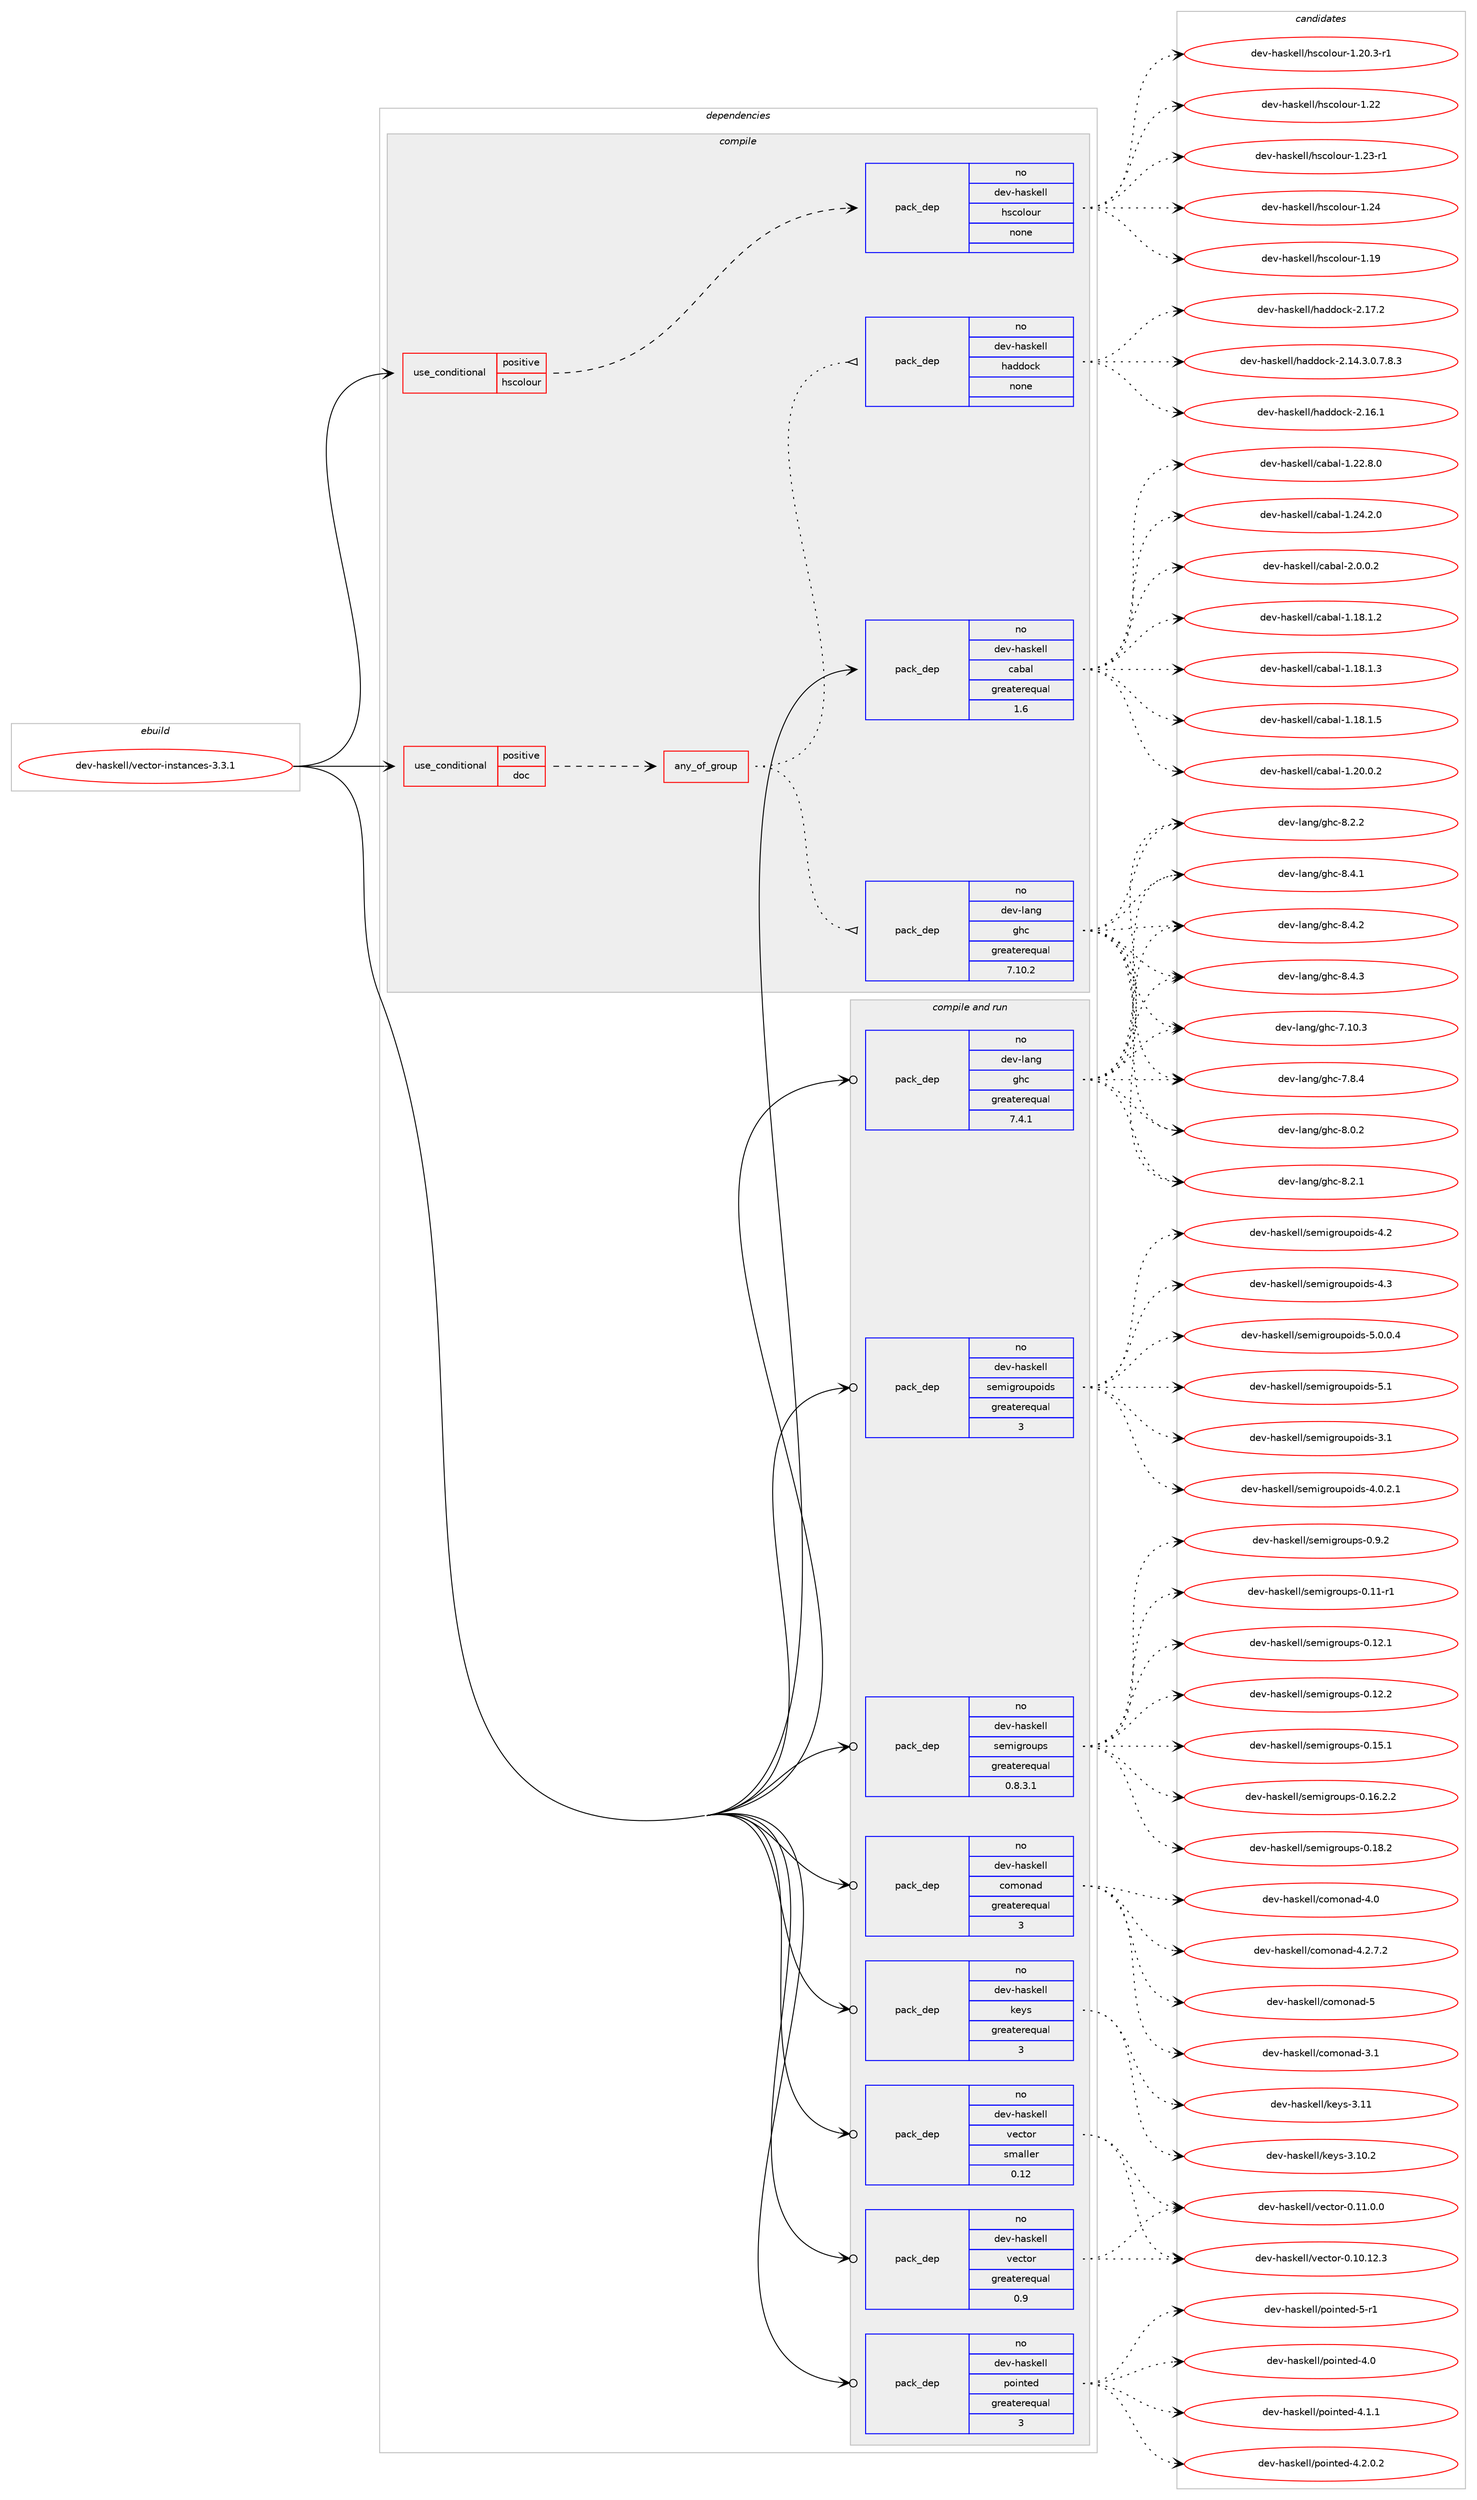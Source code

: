 digraph prolog {

# *************
# Graph options
# *************

newrank=true;
concentrate=true;
compound=true;
graph [rankdir=LR,fontname=Helvetica,fontsize=10,ranksep=1.5];#, ranksep=2.5, nodesep=0.2];
edge  [arrowhead=vee];
node  [fontname=Helvetica,fontsize=10];

# **********
# The ebuild
# **********

subgraph cluster_leftcol {
color=gray;
rank=same;
label=<<i>ebuild</i>>;
id [label="dev-haskell/vector-instances-3.3.1", color=red, width=4, href="../dev-haskell/vector-instances-3.3.1.svg"];
}

# ****************
# The dependencies
# ****************

subgraph cluster_midcol {
color=gray;
label=<<i>dependencies</i>>;
subgraph cluster_compile {
fillcolor="#eeeeee";
style=filled;
label=<<i>compile</i>>;
subgraph cond361970 {
dependency1347074 [label=<<TABLE BORDER="0" CELLBORDER="1" CELLSPACING="0" CELLPADDING="4"><TR><TD ROWSPAN="3" CELLPADDING="10">use_conditional</TD></TR><TR><TD>positive</TD></TR><TR><TD>doc</TD></TR></TABLE>>, shape=none, color=red];
subgraph any21745 {
dependency1347075 [label=<<TABLE BORDER="0" CELLBORDER="1" CELLSPACING="0" CELLPADDING="4"><TR><TD CELLPADDING="10">any_of_group</TD></TR></TABLE>>, shape=none, color=red];subgraph pack962807 {
dependency1347076 [label=<<TABLE BORDER="0" CELLBORDER="1" CELLSPACING="0" CELLPADDING="4" WIDTH="220"><TR><TD ROWSPAN="6" CELLPADDING="30">pack_dep</TD></TR><TR><TD WIDTH="110">no</TD></TR><TR><TD>dev-haskell</TD></TR><TR><TD>haddock</TD></TR><TR><TD>none</TD></TR><TR><TD></TD></TR></TABLE>>, shape=none, color=blue];
}
dependency1347075:e -> dependency1347076:w [weight=20,style="dotted",arrowhead="oinv"];
subgraph pack962808 {
dependency1347077 [label=<<TABLE BORDER="0" CELLBORDER="1" CELLSPACING="0" CELLPADDING="4" WIDTH="220"><TR><TD ROWSPAN="6" CELLPADDING="30">pack_dep</TD></TR><TR><TD WIDTH="110">no</TD></TR><TR><TD>dev-lang</TD></TR><TR><TD>ghc</TD></TR><TR><TD>greaterequal</TD></TR><TR><TD>7.10.2</TD></TR></TABLE>>, shape=none, color=blue];
}
dependency1347075:e -> dependency1347077:w [weight=20,style="dotted",arrowhead="oinv"];
}
dependency1347074:e -> dependency1347075:w [weight=20,style="dashed",arrowhead="vee"];
}
id:e -> dependency1347074:w [weight=20,style="solid",arrowhead="vee"];
subgraph cond361971 {
dependency1347078 [label=<<TABLE BORDER="0" CELLBORDER="1" CELLSPACING="0" CELLPADDING="4"><TR><TD ROWSPAN="3" CELLPADDING="10">use_conditional</TD></TR><TR><TD>positive</TD></TR><TR><TD>hscolour</TD></TR></TABLE>>, shape=none, color=red];
subgraph pack962809 {
dependency1347079 [label=<<TABLE BORDER="0" CELLBORDER="1" CELLSPACING="0" CELLPADDING="4" WIDTH="220"><TR><TD ROWSPAN="6" CELLPADDING="30">pack_dep</TD></TR><TR><TD WIDTH="110">no</TD></TR><TR><TD>dev-haskell</TD></TR><TR><TD>hscolour</TD></TR><TR><TD>none</TD></TR><TR><TD></TD></TR></TABLE>>, shape=none, color=blue];
}
dependency1347078:e -> dependency1347079:w [weight=20,style="dashed",arrowhead="vee"];
}
id:e -> dependency1347078:w [weight=20,style="solid",arrowhead="vee"];
subgraph pack962810 {
dependency1347080 [label=<<TABLE BORDER="0" CELLBORDER="1" CELLSPACING="0" CELLPADDING="4" WIDTH="220"><TR><TD ROWSPAN="6" CELLPADDING="30">pack_dep</TD></TR><TR><TD WIDTH="110">no</TD></TR><TR><TD>dev-haskell</TD></TR><TR><TD>cabal</TD></TR><TR><TD>greaterequal</TD></TR><TR><TD>1.6</TD></TR></TABLE>>, shape=none, color=blue];
}
id:e -> dependency1347080:w [weight=20,style="solid",arrowhead="vee"];
}
subgraph cluster_compileandrun {
fillcolor="#eeeeee";
style=filled;
label=<<i>compile and run</i>>;
subgraph pack962811 {
dependency1347081 [label=<<TABLE BORDER="0" CELLBORDER="1" CELLSPACING="0" CELLPADDING="4" WIDTH="220"><TR><TD ROWSPAN="6" CELLPADDING="30">pack_dep</TD></TR><TR><TD WIDTH="110">no</TD></TR><TR><TD>dev-haskell</TD></TR><TR><TD>comonad</TD></TR><TR><TD>greaterequal</TD></TR><TR><TD>3</TD></TR></TABLE>>, shape=none, color=blue];
}
id:e -> dependency1347081:w [weight=20,style="solid",arrowhead="odotvee"];
subgraph pack962812 {
dependency1347082 [label=<<TABLE BORDER="0" CELLBORDER="1" CELLSPACING="0" CELLPADDING="4" WIDTH="220"><TR><TD ROWSPAN="6" CELLPADDING="30">pack_dep</TD></TR><TR><TD WIDTH="110">no</TD></TR><TR><TD>dev-haskell</TD></TR><TR><TD>keys</TD></TR><TR><TD>greaterequal</TD></TR><TR><TD>3</TD></TR></TABLE>>, shape=none, color=blue];
}
id:e -> dependency1347082:w [weight=20,style="solid",arrowhead="odotvee"];
subgraph pack962813 {
dependency1347083 [label=<<TABLE BORDER="0" CELLBORDER="1" CELLSPACING="0" CELLPADDING="4" WIDTH="220"><TR><TD ROWSPAN="6" CELLPADDING="30">pack_dep</TD></TR><TR><TD WIDTH="110">no</TD></TR><TR><TD>dev-haskell</TD></TR><TR><TD>pointed</TD></TR><TR><TD>greaterequal</TD></TR><TR><TD>3</TD></TR></TABLE>>, shape=none, color=blue];
}
id:e -> dependency1347083:w [weight=20,style="solid",arrowhead="odotvee"];
subgraph pack962814 {
dependency1347084 [label=<<TABLE BORDER="0" CELLBORDER="1" CELLSPACING="0" CELLPADDING="4" WIDTH="220"><TR><TD ROWSPAN="6" CELLPADDING="30">pack_dep</TD></TR><TR><TD WIDTH="110">no</TD></TR><TR><TD>dev-haskell</TD></TR><TR><TD>semigroupoids</TD></TR><TR><TD>greaterequal</TD></TR><TR><TD>3</TD></TR></TABLE>>, shape=none, color=blue];
}
id:e -> dependency1347084:w [weight=20,style="solid",arrowhead="odotvee"];
subgraph pack962815 {
dependency1347085 [label=<<TABLE BORDER="0" CELLBORDER="1" CELLSPACING="0" CELLPADDING="4" WIDTH="220"><TR><TD ROWSPAN="6" CELLPADDING="30">pack_dep</TD></TR><TR><TD WIDTH="110">no</TD></TR><TR><TD>dev-haskell</TD></TR><TR><TD>semigroups</TD></TR><TR><TD>greaterequal</TD></TR><TR><TD>0.8.3.1</TD></TR></TABLE>>, shape=none, color=blue];
}
id:e -> dependency1347085:w [weight=20,style="solid",arrowhead="odotvee"];
subgraph pack962816 {
dependency1347086 [label=<<TABLE BORDER="0" CELLBORDER="1" CELLSPACING="0" CELLPADDING="4" WIDTH="220"><TR><TD ROWSPAN="6" CELLPADDING="30">pack_dep</TD></TR><TR><TD WIDTH="110">no</TD></TR><TR><TD>dev-haskell</TD></TR><TR><TD>vector</TD></TR><TR><TD>greaterequal</TD></TR><TR><TD>0.9</TD></TR></TABLE>>, shape=none, color=blue];
}
id:e -> dependency1347086:w [weight=20,style="solid",arrowhead="odotvee"];
subgraph pack962817 {
dependency1347087 [label=<<TABLE BORDER="0" CELLBORDER="1" CELLSPACING="0" CELLPADDING="4" WIDTH="220"><TR><TD ROWSPAN="6" CELLPADDING="30">pack_dep</TD></TR><TR><TD WIDTH="110">no</TD></TR><TR><TD>dev-haskell</TD></TR><TR><TD>vector</TD></TR><TR><TD>smaller</TD></TR><TR><TD>0.12</TD></TR></TABLE>>, shape=none, color=blue];
}
id:e -> dependency1347087:w [weight=20,style="solid",arrowhead="odotvee"];
subgraph pack962818 {
dependency1347088 [label=<<TABLE BORDER="0" CELLBORDER="1" CELLSPACING="0" CELLPADDING="4" WIDTH="220"><TR><TD ROWSPAN="6" CELLPADDING="30">pack_dep</TD></TR><TR><TD WIDTH="110">no</TD></TR><TR><TD>dev-lang</TD></TR><TR><TD>ghc</TD></TR><TR><TD>greaterequal</TD></TR><TR><TD>7.4.1</TD></TR></TABLE>>, shape=none, color=blue];
}
id:e -> dependency1347088:w [weight=20,style="solid",arrowhead="odotvee"];
}
subgraph cluster_run {
fillcolor="#eeeeee";
style=filled;
label=<<i>run</i>>;
}
}

# **************
# The candidates
# **************

subgraph cluster_choices {
rank=same;
color=gray;
label=<<i>candidates</i>>;

subgraph choice962807 {
color=black;
nodesep=1;
choice1001011184510497115107101108108471049710010011199107455046495246514648465546564651 [label="dev-haskell/haddock-2.14.3.0.7.8.3", color=red, width=4,href="../dev-haskell/haddock-2.14.3.0.7.8.3.svg"];
choice100101118451049711510710110810847104971001001119910745504649544649 [label="dev-haskell/haddock-2.16.1", color=red, width=4,href="../dev-haskell/haddock-2.16.1.svg"];
choice100101118451049711510710110810847104971001001119910745504649554650 [label="dev-haskell/haddock-2.17.2", color=red, width=4,href="../dev-haskell/haddock-2.17.2.svg"];
dependency1347076:e -> choice1001011184510497115107101108108471049710010011199107455046495246514648465546564651:w [style=dotted,weight="100"];
dependency1347076:e -> choice100101118451049711510710110810847104971001001119910745504649544649:w [style=dotted,weight="100"];
dependency1347076:e -> choice100101118451049711510710110810847104971001001119910745504649554650:w [style=dotted,weight="100"];
}
subgraph choice962808 {
color=black;
nodesep=1;
choice1001011184510897110103471031049945554649484651 [label="dev-lang/ghc-7.10.3", color=red, width=4,href="../dev-lang/ghc-7.10.3.svg"];
choice10010111845108971101034710310499455546564652 [label="dev-lang/ghc-7.8.4", color=red, width=4,href="../dev-lang/ghc-7.8.4.svg"];
choice10010111845108971101034710310499455646484650 [label="dev-lang/ghc-8.0.2", color=red, width=4,href="../dev-lang/ghc-8.0.2.svg"];
choice10010111845108971101034710310499455646504649 [label="dev-lang/ghc-8.2.1", color=red, width=4,href="../dev-lang/ghc-8.2.1.svg"];
choice10010111845108971101034710310499455646504650 [label="dev-lang/ghc-8.2.2", color=red, width=4,href="../dev-lang/ghc-8.2.2.svg"];
choice10010111845108971101034710310499455646524649 [label="dev-lang/ghc-8.4.1", color=red, width=4,href="../dev-lang/ghc-8.4.1.svg"];
choice10010111845108971101034710310499455646524650 [label="dev-lang/ghc-8.4.2", color=red, width=4,href="../dev-lang/ghc-8.4.2.svg"];
choice10010111845108971101034710310499455646524651 [label="dev-lang/ghc-8.4.3", color=red, width=4,href="../dev-lang/ghc-8.4.3.svg"];
dependency1347077:e -> choice1001011184510897110103471031049945554649484651:w [style=dotted,weight="100"];
dependency1347077:e -> choice10010111845108971101034710310499455546564652:w [style=dotted,weight="100"];
dependency1347077:e -> choice10010111845108971101034710310499455646484650:w [style=dotted,weight="100"];
dependency1347077:e -> choice10010111845108971101034710310499455646504649:w [style=dotted,weight="100"];
dependency1347077:e -> choice10010111845108971101034710310499455646504650:w [style=dotted,weight="100"];
dependency1347077:e -> choice10010111845108971101034710310499455646524649:w [style=dotted,weight="100"];
dependency1347077:e -> choice10010111845108971101034710310499455646524650:w [style=dotted,weight="100"];
dependency1347077:e -> choice10010111845108971101034710310499455646524651:w [style=dotted,weight="100"];
}
subgraph choice962809 {
color=black;
nodesep=1;
choice100101118451049711510710110810847104115991111081111171144549464957 [label="dev-haskell/hscolour-1.19", color=red, width=4,href="../dev-haskell/hscolour-1.19.svg"];
choice10010111845104971151071011081084710411599111108111117114454946504846514511449 [label="dev-haskell/hscolour-1.20.3-r1", color=red, width=4,href="../dev-haskell/hscolour-1.20.3-r1.svg"];
choice100101118451049711510710110810847104115991111081111171144549465050 [label="dev-haskell/hscolour-1.22", color=red, width=4,href="../dev-haskell/hscolour-1.22.svg"];
choice1001011184510497115107101108108471041159911110811111711445494650514511449 [label="dev-haskell/hscolour-1.23-r1", color=red, width=4,href="../dev-haskell/hscolour-1.23-r1.svg"];
choice100101118451049711510710110810847104115991111081111171144549465052 [label="dev-haskell/hscolour-1.24", color=red, width=4,href="../dev-haskell/hscolour-1.24.svg"];
dependency1347079:e -> choice100101118451049711510710110810847104115991111081111171144549464957:w [style=dotted,weight="100"];
dependency1347079:e -> choice10010111845104971151071011081084710411599111108111117114454946504846514511449:w [style=dotted,weight="100"];
dependency1347079:e -> choice100101118451049711510710110810847104115991111081111171144549465050:w [style=dotted,weight="100"];
dependency1347079:e -> choice1001011184510497115107101108108471041159911110811111711445494650514511449:w [style=dotted,weight="100"];
dependency1347079:e -> choice100101118451049711510710110810847104115991111081111171144549465052:w [style=dotted,weight="100"];
}
subgraph choice962810 {
color=black;
nodesep=1;
choice10010111845104971151071011081084799979897108454946495646494650 [label="dev-haskell/cabal-1.18.1.2", color=red, width=4,href="../dev-haskell/cabal-1.18.1.2.svg"];
choice10010111845104971151071011081084799979897108454946495646494651 [label="dev-haskell/cabal-1.18.1.3", color=red, width=4,href="../dev-haskell/cabal-1.18.1.3.svg"];
choice10010111845104971151071011081084799979897108454946495646494653 [label="dev-haskell/cabal-1.18.1.5", color=red, width=4,href="../dev-haskell/cabal-1.18.1.5.svg"];
choice10010111845104971151071011081084799979897108454946504846484650 [label="dev-haskell/cabal-1.20.0.2", color=red, width=4,href="../dev-haskell/cabal-1.20.0.2.svg"];
choice10010111845104971151071011081084799979897108454946505046564648 [label="dev-haskell/cabal-1.22.8.0", color=red, width=4,href="../dev-haskell/cabal-1.22.8.0.svg"];
choice10010111845104971151071011081084799979897108454946505246504648 [label="dev-haskell/cabal-1.24.2.0", color=red, width=4,href="../dev-haskell/cabal-1.24.2.0.svg"];
choice100101118451049711510710110810847999798971084550464846484650 [label="dev-haskell/cabal-2.0.0.2", color=red, width=4,href="../dev-haskell/cabal-2.0.0.2.svg"];
dependency1347080:e -> choice10010111845104971151071011081084799979897108454946495646494650:w [style=dotted,weight="100"];
dependency1347080:e -> choice10010111845104971151071011081084799979897108454946495646494651:w [style=dotted,weight="100"];
dependency1347080:e -> choice10010111845104971151071011081084799979897108454946495646494653:w [style=dotted,weight="100"];
dependency1347080:e -> choice10010111845104971151071011081084799979897108454946504846484650:w [style=dotted,weight="100"];
dependency1347080:e -> choice10010111845104971151071011081084799979897108454946505046564648:w [style=dotted,weight="100"];
dependency1347080:e -> choice10010111845104971151071011081084799979897108454946505246504648:w [style=dotted,weight="100"];
dependency1347080:e -> choice100101118451049711510710110810847999798971084550464846484650:w [style=dotted,weight="100"];
}
subgraph choice962811 {
color=black;
nodesep=1;
choice100101118451049711510710110810847991111091111109710045514649 [label="dev-haskell/comonad-3.1", color=red, width=4,href="../dev-haskell/comonad-3.1.svg"];
choice100101118451049711510710110810847991111091111109710045524648 [label="dev-haskell/comonad-4.0", color=red, width=4,href="../dev-haskell/comonad-4.0.svg"];
choice10010111845104971151071011081084799111109111110971004552465046554650 [label="dev-haskell/comonad-4.2.7.2", color=red, width=4,href="../dev-haskell/comonad-4.2.7.2.svg"];
choice10010111845104971151071011081084799111109111110971004553 [label="dev-haskell/comonad-5", color=red, width=4,href="../dev-haskell/comonad-5.svg"];
dependency1347081:e -> choice100101118451049711510710110810847991111091111109710045514649:w [style=dotted,weight="100"];
dependency1347081:e -> choice100101118451049711510710110810847991111091111109710045524648:w [style=dotted,weight="100"];
dependency1347081:e -> choice10010111845104971151071011081084799111109111110971004552465046554650:w [style=dotted,weight="100"];
dependency1347081:e -> choice10010111845104971151071011081084799111109111110971004553:w [style=dotted,weight="100"];
}
subgraph choice962812 {
color=black;
nodesep=1;
choice10010111845104971151071011081084710710112111545514649484650 [label="dev-haskell/keys-3.10.2", color=red, width=4,href="../dev-haskell/keys-3.10.2.svg"];
choice1001011184510497115107101108108471071011211154551464949 [label="dev-haskell/keys-3.11", color=red, width=4,href="../dev-haskell/keys-3.11.svg"];
dependency1347082:e -> choice10010111845104971151071011081084710710112111545514649484650:w [style=dotted,weight="100"];
dependency1347082:e -> choice1001011184510497115107101108108471071011211154551464949:w [style=dotted,weight="100"];
}
subgraph choice962813 {
color=black;
nodesep=1;
choice10010111845104971151071011081084711211110511011610110045524648 [label="dev-haskell/pointed-4.0", color=red, width=4,href="../dev-haskell/pointed-4.0.svg"];
choice100101118451049711510710110810847112111105110116101100455246494649 [label="dev-haskell/pointed-4.1.1", color=red, width=4,href="../dev-haskell/pointed-4.1.1.svg"];
choice1001011184510497115107101108108471121111051101161011004552465046484650 [label="dev-haskell/pointed-4.2.0.2", color=red, width=4,href="../dev-haskell/pointed-4.2.0.2.svg"];
choice10010111845104971151071011081084711211110511011610110045534511449 [label="dev-haskell/pointed-5-r1", color=red, width=4,href="../dev-haskell/pointed-5-r1.svg"];
dependency1347083:e -> choice10010111845104971151071011081084711211110511011610110045524648:w [style=dotted,weight="100"];
dependency1347083:e -> choice100101118451049711510710110810847112111105110116101100455246494649:w [style=dotted,weight="100"];
dependency1347083:e -> choice1001011184510497115107101108108471121111051101161011004552465046484650:w [style=dotted,weight="100"];
dependency1347083:e -> choice10010111845104971151071011081084711211110511011610110045534511449:w [style=dotted,weight="100"];
}
subgraph choice962814 {
color=black;
nodesep=1;
choice10010111845104971151071011081084711510110910510311411111711211110510011545514649 [label="dev-haskell/semigroupoids-3.1", color=red, width=4,href="../dev-haskell/semigroupoids-3.1.svg"];
choice1001011184510497115107101108108471151011091051031141111171121111051001154552464846504649 [label="dev-haskell/semigroupoids-4.0.2.1", color=red, width=4,href="../dev-haskell/semigroupoids-4.0.2.1.svg"];
choice10010111845104971151071011081084711510110910510311411111711211110510011545524650 [label="dev-haskell/semigroupoids-4.2", color=red, width=4,href="../dev-haskell/semigroupoids-4.2.svg"];
choice10010111845104971151071011081084711510110910510311411111711211110510011545524651 [label="dev-haskell/semigroupoids-4.3", color=red, width=4,href="../dev-haskell/semigroupoids-4.3.svg"];
choice1001011184510497115107101108108471151011091051031141111171121111051001154553464846484652 [label="dev-haskell/semigroupoids-5.0.0.4", color=red, width=4,href="../dev-haskell/semigroupoids-5.0.0.4.svg"];
choice10010111845104971151071011081084711510110910510311411111711211110510011545534649 [label="dev-haskell/semigroupoids-5.1", color=red, width=4,href="../dev-haskell/semigroupoids-5.1.svg"];
dependency1347084:e -> choice10010111845104971151071011081084711510110910510311411111711211110510011545514649:w [style=dotted,weight="100"];
dependency1347084:e -> choice1001011184510497115107101108108471151011091051031141111171121111051001154552464846504649:w [style=dotted,weight="100"];
dependency1347084:e -> choice10010111845104971151071011081084711510110910510311411111711211110510011545524650:w [style=dotted,weight="100"];
dependency1347084:e -> choice10010111845104971151071011081084711510110910510311411111711211110510011545524651:w [style=dotted,weight="100"];
dependency1347084:e -> choice1001011184510497115107101108108471151011091051031141111171121111051001154553464846484652:w [style=dotted,weight="100"];
dependency1347084:e -> choice10010111845104971151071011081084711510110910510311411111711211110510011545534649:w [style=dotted,weight="100"];
}
subgraph choice962815 {
color=black;
nodesep=1;
choice10010111845104971151071011081084711510110910510311411111711211545484649494511449 [label="dev-haskell/semigroups-0.11-r1", color=red, width=4,href="../dev-haskell/semigroups-0.11-r1.svg"];
choice10010111845104971151071011081084711510110910510311411111711211545484649504649 [label="dev-haskell/semigroups-0.12.1", color=red, width=4,href="../dev-haskell/semigroups-0.12.1.svg"];
choice10010111845104971151071011081084711510110910510311411111711211545484649504650 [label="dev-haskell/semigroups-0.12.2", color=red, width=4,href="../dev-haskell/semigroups-0.12.2.svg"];
choice10010111845104971151071011081084711510110910510311411111711211545484649534649 [label="dev-haskell/semigroups-0.15.1", color=red, width=4,href="../dev-haskell/semigroups-0.15.1.svg"];
choice100101118451049711510710110810847115101109105103114111117112115454846495446504650 [label="dev-haskell/semigroups-0.16.2.2", color=red, width=4,href="../dev-haskell/semigroups-0.16.2.2.svg"];
choice10010111845104971151071011081084711510110910510311411111711211545484649564650 [label="dev-haskell/semigroups-0.18.2", color=red, width=4,href="../dev-haskell/semigroups-0.18.2.svg"];
choice100101118451049711510710110810847115101109105103114111117112115454846574650 [label="dev-haskell/semigroups-0.9.2", color=red, width=4,href="../dev-haskell/semigroups-0.9.2.svg"];
dependency1347085:e -> choice10010111845104971151071011081084711510110910510311411111711211545484649494511449:w [style=dotted,weight="100"];
dependency1347085:e -> choice10010111845104971151071011081084711510110910510311411111711211545484649504649:w [style=dotted,weight="100"];
dependency1347085:e -> choice10010111845104971151071011081084711510110910510311411111711211545484649504650:w [style=dotted,weight="100"];
dependency1347085:e -> choice10010111845104971151071011081084711510110910510311411111711211545484649534649:w [style=dotted,weight="100"];
dependency1347085:e -> choice100101118451049711510710110810847115101109105103114111117112115454846495446504650:w [style=dotted,weight="100"];
dependency1347085:e -> choice10010111845104971151071011081084711510110910510311411111711211545484649564650:w [style=dotted,weight="100"];
dependency1347085:e -> choice100101118451049711510710110810847115101109105103114111117112115454846574650:w [style=dotted,weight="100"];
}
subgraph choice962816 {
color=black;
nodesep=1;
choice1001011184510497115107101108108471181019911611111445484649484649504651 [label="dev-haskell/vector-0.10.12.3", color=red, width=4,href="../dev-haskell/vector-0.10.12.3.svg"];
choice10010111845104971151071011081084711810199116111114454846494946484648 [label="dev-haskell/vector-0.11.0.0", color=red, width=4,href="../dev-haskell/vector-0.11.0.0.svg"];
dependency1347086:e -> choice1001011184510497115107101108108471181019911611111445484649484649504651:w [style=dotted,weight="100"];
dependency1347086:e -> choice10010111845104971151071011081084711810199116111114454846494946484648:w [style=dotted,weight="100"];
}
subgraph choice962817 {
color=black;
nodesep=1;
choice1001011184510497115107101108108471181019911611111445484649484649504651 [label="dev-haskell/vector-0.10.12.3", color=red, width=4,href="../dev-haskell/vector-0.10.12.3.svg"];
choice10010111845104971151071011081084711810199116111114454846494946484648 [label="dev-haskell/vector-0.11.0.0", color=red, width=4,href="../dev-haskell/vector-0.11.0.0.svg"];
dependency1347087:e -> choice1001011184510497115107101108108471181019911611111445484649484649504651:w [style=dotted,weight="100"];
dependency1347087:e -> choice10010111845104971151071011081084711810199116111114454846494946484648:w [style=dotted,weight="100"];
}
subgraph choice962818 {
color=black;
nodesep=1;
choice1001011184510897110103471031049945554649484651 [label="dev-lang/ghc-7.10.3", color=red, width=4,href="../dev-lang/ghc-7.10.3.svg"];
choice10010111845108971101034710310499455546564652 [label="dev-lang/ghc-7.8.4", color=red, width=4,href="../dev-lang/ghc-7.8.4.svg"];
choice10010111845108971101034710310499455646484650 [label="dev-lang/ghc-8.0.2", color=red, width=4,href="../dev-lang/ghc-8.0.2.svg"];
choice10010111845108971101034710310499455646504649 [label="dev-lang/ghc-8.2.1", color=red, width=4,href="../dev-lang/ghc-8.2.1.svg"];
choice10010111845108971101034710310499455646504650 [label="dev-lang/ghc-8.2.2", color=red, width=4,href="../dev-lang/ghc-8.2.2.svg"];
choice10010111845108971101034710310499455646524649 [label="dev-lang/ghc-8.4.1", color=red, width=4,href="../dev-lang/ghc-8.4.1.svg"];
choice10010111845108971101034710310499455646524650 [label="dev-lang/ghc-8.4.2", color=red, width=4,href="../dev-lang/ghc-8.4.2.svg"];
choice10010111845108971101034710310499455646524651 [label="dev-lang/ghc-8.4.3", color=red, width=4,href="../dev-lang/ghc-8.4.3.svg"];
dependency1347088:e -> choice1001011184510897110103471031049945554649484651:w [style=dotted,weight="100"];
dependency1347088:e -> choice10010111845108971101034710310499455546564652:w [style=dotted,weight="100"];
dependency1347088:e -> choice10010111845108971101034710310499455646484650:w [style=dotted,weight="100"];
dependency1347088:e -> choice10010111845108971101034710310499455646504649:w [style=dotted,weight="100"];
dependency1347088:e -> choice10010111845108971101034710310499455646504650:w [style=dotted,weight="100"];
dependency1347088:e -> choice10010111845108971101034710310499455646524649:w [style=dotted,weight="100"];
dependency1347088:e -> choice10010111845108971101034710310499455646524650:w [style=dotted,weight="100"];
dependency1347088:e -> choice10010111845108971101034710310499455646524651:w [style=dotted,weight="100"];
}
}

}
